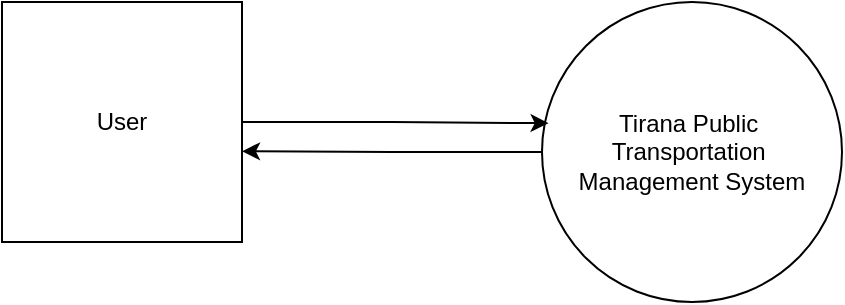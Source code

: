 <mxfile version="26.2.13">
  <diagram name="Page-1" id="LlM30M46nGqZfjf9sgJn">
    <mxGraphModel dx="1228" dy="661" grid="1" gridSize="10" guides="1" tooltips="1" connect="1" arrows="1" fold="1" page="1" pageScale="1" pageWidth="850" pageHeight="1100" math="0" shadow="0">
      <root>
        <mxCell id="0" />
        <mxCell id="1" parent="0" />
        <mxCell id="r_VT8B9llO-ufOeD4YyH-2" value="Tirana Public&amp;nbsp;&lt;div&gt;Transportation&amp;nbsp;&lt;/div&gt;&lt;div&gt;Management System&lt;/div&gt;" style="ellipse;whiteSpace=wrap;html=1;aspect=fixed;" vertex="1" parent="1">
          <mxGeometry x="350" y="200" width="150" height="150" as="geometry" />
        </mxCell>
        <mxCell id="r_VT8B9llO-ufOeD4YyH-3" value="User" style="whiteSpace=wrap;html=1;aspect=fixed;" vertex="1" parent="1">
          <mxGeometry x="80" y="200" width="120" height="120" as="geometry" />
        </mxCell>
        <mxCell id="r_VT8B9llO-ufOeD4YyH-4" style="edgeStyle=orthogonalEdgeStyle;rounded=0;orthogonalLoop=1;jettySize=auto;html=1;entryX=0.022;entryY=0.404;entryDx=0;entryDy=0;entryPerimeter=0;" edge="1" parent="1" source="r_VT8B9llO-ufOeD4YyH-3" target="r_VT8B9llO-ufOeD4YyH-2">
          <mxGeometry relative="1" as="geometry">
            <mxPoint x="340" y="260" as="targetPoint" />
          </mxGeometry>
        </mxCell>
        <mxCell id="r_VT8B9llO-ufOeD4YyH-6" style="edgeStyle=orthogonalEdgeStyle;rounded=0;orthogonalLoop=1;jettySize=auto;html=1;entryX=1;entryY=0.622;entryDx=0;entryDy=0;entryPerimeter=0;" edge="1" parent="1" source="r_VT8B9llO-ufOeD4YyH-2" target="r_VT8B9llO-ufOeD4YyH-3">
          <mxGeometry relative="1" as="geometry">
            <mxPoint x="190" y="275" as="targetPoint" />
          </mxGeometry>
        </mxCell>
      </root>
    </mxGraphModel>
  </diagram>
</mxfile>
